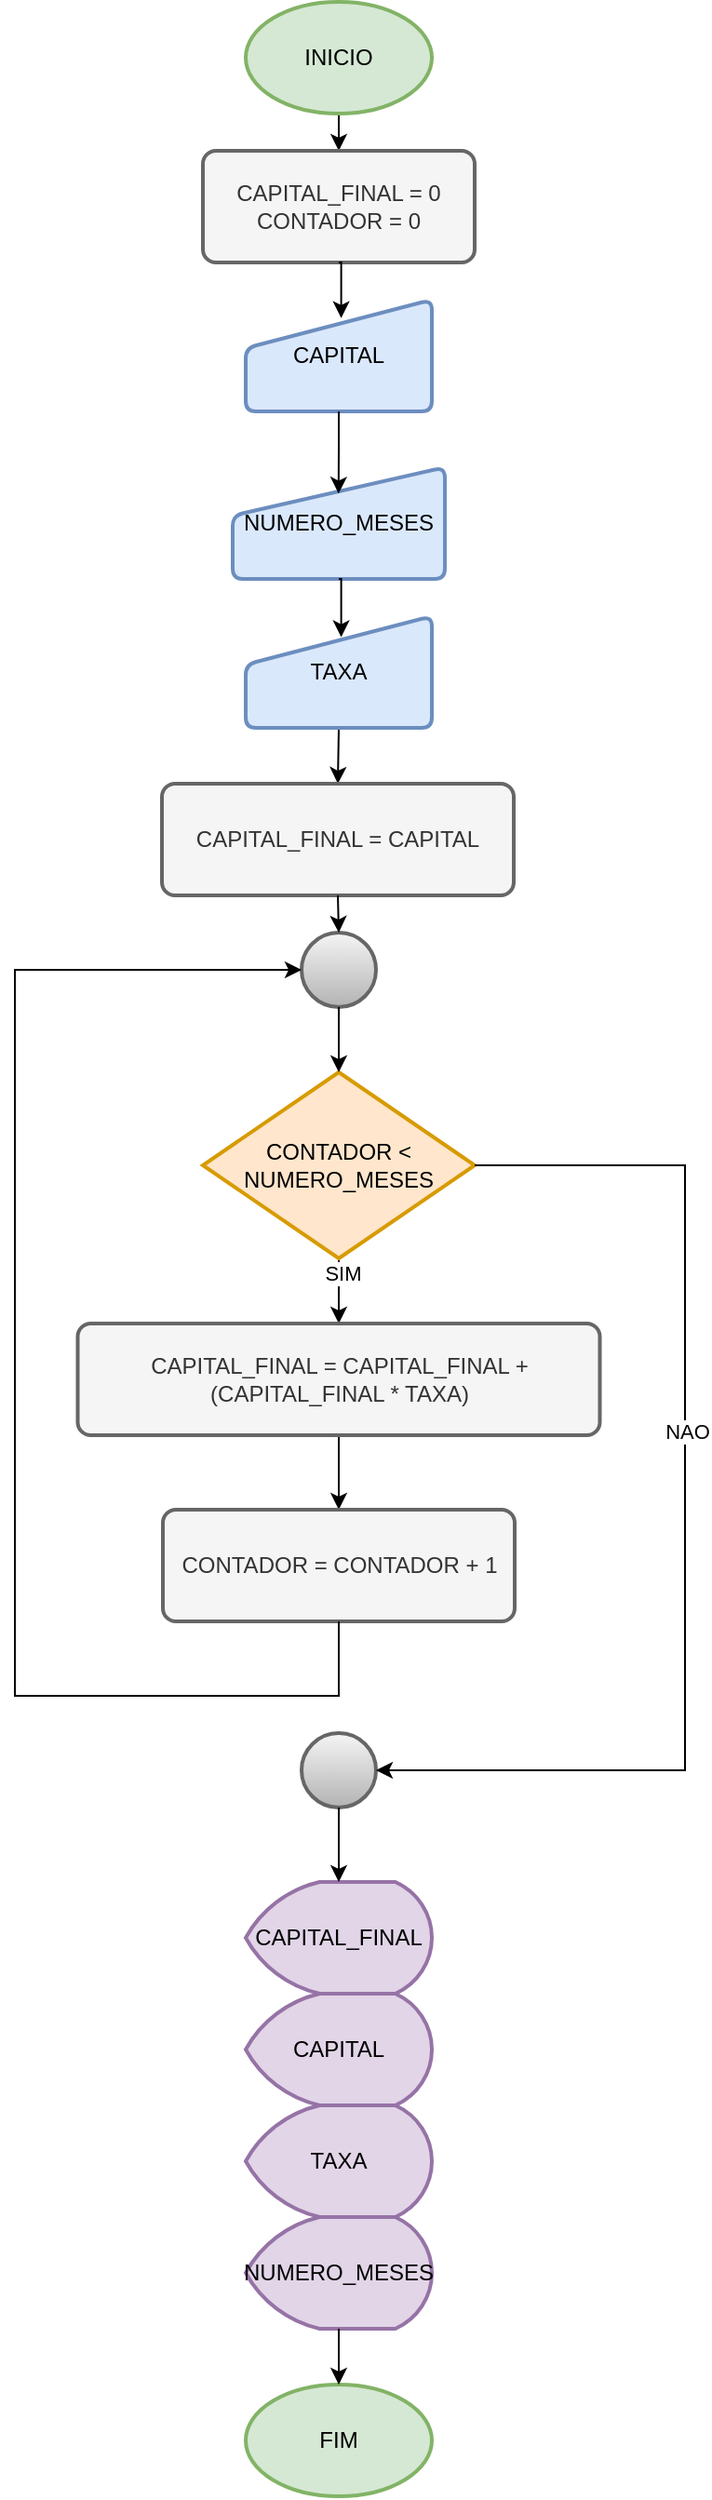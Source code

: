 <mxfile version="26.1.1">
  <diagram name="Página-1" id="w18OzZaFuAAHU_gizczI">
    <mxGraphModel dx="2049" dy="1103" grid="1" gridSize="10" guides="1" tooltips="1" connect="1" arrows="1" fold="1" page="1" pageScale="1" pageWidth="827" pageHeight="1169" math="0" shadow="0">
      <root>
        <mxCell id="0" />
        <mxCell id="1" parent="0" />
        <mxCell id="z6-FgeAmJi8C_G0tSQ6H-28" style="edgeStyle=orthogonalEdgeStyle;rounded=0;orthogonalLoop=1;jettySize=auto;html=1;exitX=0.5;exitY=1;exitDx=0;exitDy=0;exitPerimeter=0;entryX=0.5;entryY=0;entryDx=0;entryDy=0;" edge="1" parent="1" source="z6-FgeAmJi8C_G0tSQ6H-1" target="z6-FgeAmJi8C_G0tSQ6H-3">
          <mxGeometry relative="1" as="geometry" />
        </mxCell>
        <mxCell id="z6-FgeAmJi8C_G0tSQ6H-1" value="&lt;span style=&quot;background-color: transparent; color: light-dark(rgb(0, 0, 0), rgb(255, 255, 255));&quot;&gt;INICIO&lt;/span&gt;" style="strokeWidth=2;html=1;shape=mxgraph.flowchart.start_1;whiteSpace=wrap;fillColor=#d5e8d4;strokeColor=#82b366;" vertex="1" parent="1">
          <mxGeometry x="364" y="10" width="100" height="60" as="geometry" />
        </mxCell>
        <mxCell id="z6-FgeAmJi8C_G0tSQ6H-2" value="FIM" style="strokeWidth=2;html=1;shape=mxgraph.flowchart.start_1;whiteSpace=wrap;fillColor=#d5e8d4;strokeColor=#82b366;" vertex="1" parent="1">
          <mxGeometry x="364" y="1290" width="100" height="60" as="geometry" />
        </mxCell>
        <mxCell id="z6-FgeAmJi8C_G0tSQ6H-3" value="CAPITAL_FINAL = 0&lt;div&gt;CONTADOR = 0&lt;/div&gt;" style="rounded=1;whiteSpace=wrap;html=1;absoluteArcSize=1;arcSize=14;strokeWidth=2;fillColor=#f5f5f5;fontColor=#333333;strokeColor=#666666;" vertex="1" parent="1">
          <mxGeometry x="341" y="90" width="146" height="60" as="geometry" />
        </mxCell>
        <mxCell id="z6-FgeAmJi8C_G0tSQ6H-4" value="CAPITAL" style="html=1;strokeWidth=2;shape=manualInput;whiteSpace=wrap;rounded=1;size=26;arcSize=11;fillColor=#dae8fc;strokeColor=#6c8ebf;" vertex="1" parent="1">
          <mxGeometry x="364" y="170" width="100" height="60" as="geometry" />
        </mxCell>
        <mxCell id="z6-FgeAmJi8C_G0tSQ6H-32" style="edgeStyle=orthogonalEdgeStyle;rounded=0;orthogonalLoop=1;jettySize=auto;html=1;exitX=0.5;exitY=1;exitDx=0;exitDy=0;entryX=0.5;entryY=0;entryDx=0;entryDy=0;" edge="1" parent="1" source="z6-FgeAmJi8C_G0tSQ6H-5" target="z6-FgeAmJi8C_G0tSQ6H-9">
          <mxGeometry relative="1" as="geometry" />
        </mxCell>
        <mxCell id="z6-FgeAmJi8C_G0tSQ6H-5" value="TAXA" style="html=1;strokeWidth=2;shape=manualInput;whiteSpace=wrap;rounded=1;size=26;arcSize=11;fillColor=#dae8fc;strokeColor=#6c8ebf;" vertex="1" parent="1">
          <mxGeometry x="364" y="340" width="100" height="60" as="geometry" />
        </mxCell>
        <mxCell id="z6-FgeAmJi8C_G0tSQ6H-6" value="NUMERO_MESES" style="html=1;strokeWidth=2;shape=manualInput;whiteSpace=wrap;rounded=1;size=26;arcSize=11;fillColor=#dae8fc;strokeColor=#6c8ebf;" vertex="1" parent="1">
          <mxGeometry x="357" y="260" width="114" height="60" as="geometry" />
        </mxCell>
        <mxCell id="z6-FgeAmJi8C_G0tSQ6H-9" value="CAPITAL_FINAL = CAPITAL" style="rounded=1;whiteSpace=wrap;html=1;absoluteArcSize=1;arcSize=14;strokeWidth=2;fillColor=#f5f5f5;fontColor=#333333;strokeColor=#666666;" vertex="1" parent="1">
          <mxGeometry x="319" y="430" width="189" height="60" as="geometry" />
        </mxCell>
        <mxCell id="z6-FgeAmJi8C_G0tSQ6H-10" value="" style="strokeWidth=2;html=1;shape=mxgraph.flowchart.start_2;whiteSpace=wrap;fillColor=#f5f5f5;gradientColor=#b3b3b3;strokeColor=#666666;" vertex="1" parent="1">
          <mxGeometry x="394" y="510" width="40" height="40" as="geometry" />
        </mxCell>
        <mxCell id="z6-FgeAmJi8C_G0tSQ6H-15" style="edgeStyle=orthogonalEdgeStyle;rounded=0;orthogonalLoop=1;jettySize=auto;html=1;exitX=0.5;exitY=1;exitDx=0;exitDy=0;exitPerimeter=0;entryX=0.5;entryY=0;entryDx=0;entryDy=0;" edge="1" parent="1" source="z6-FgeAmJi8C_G0tSQ6H-11" target="z6-FgeAmJi8C_G0tSQ6H-12">
          <mxGeometry relative="1" as="geometry" />
        </mxCell>
        <mxCell id="z6-FgeAmJi8C_G0tSQ6H-18" value="SIM" style="edgeLabel;html=1;align=center;verticalAlign=middle;resizable=0;points=[];" vertex="1" connectable="0" parent="z6-FgeAmJi8C_G0tSQ6H-15">
          <mxGeometry x="-0.543" y="2" relative="1" as="geometry">
            <mxPoint as="offset" />
          </mxGeometry>
        </mxCell>
        <mxCell id="z6-FgeAmJi8C_G0tSQ6H-11" value="CONTADOR &amp;lt; NUMERO_MESES" style="strokeWidth=2;html=1;shape=mxgraph.flowchart.decision;whiteSpace=wrap;fillColor=#ffe6cc;strokeColor=#d79b00;" vertex="1" parent="1">
          <mxGeometry x="341" y="585" width="146" height="100" as="geometry" />
        </mxCell>
        <mxCell id="z6-FgeAmJi8C_G0tSQ6H-16" style="edgeStyle=orthogonalEdgeStyle;rounded=0;orthogonalLoop=1;jettySize=auto;html=1;exitX=0.5;exitY=1;exitDx=0;exitDy=0;entryX=0.5;entryY=0;entryDx=0;entryDy=0;" edge="1" parent="1" source="z6-FgeAmJi8C_G0tSQ6H-12" target="z6-FgeAmJi8C_G0tSQ6H-13">
          <mxGeometry relative="1" as="geometry" />
        </mxCell>
        <mxCell id="z6-FgeAmJi8C_G0tSQ6H-12" value="CAPITAL_FINAL = CAPITAL_FINAL + (CAPITAL_FINAL * TAXA)" style="rounded=1;whiteSpace=wrap;html=1;absoluteArcSize=1;arcSize=14;strokeWidth=2;fillColor=#f5f5f5;fontColor=#333333;strokeColor=#666666;" vertex="1" parent="1">
          <mxGeometry x="273.75" y="720" width="280.5" height="60" as="geometry" />
        </mxCell>
        <mxCell id="z6-FgeAmJi8C_G0tSQ6H-13" value="&lt;div&gt;CONTADOR = CONTADOR + 1&lt;/div&gt;" style="rounded=1;whiteSpace=wrap;html=1;absoluteArcSize=1;arcSize=14;strokeWidth=2;fillColor=#f5f5f5;fontColor=#333333;strokeColor=#666666;" vertex="1" parent="1">
          <mxGeometry x="319.5" y="820" width="189" height="60" as="geometry" />
        </mxCell>
        <mxCell id="z6-FgeAmJi8C_G0tSQ6H-14" style="edgeStyle=orthogonalEdgeStyle;rounded=0;orthogonalLoop=1;jettySize=auto;html=1;exitX=0.5;exitY=1;exitDx=0;exitDy=0;exitPerimeter=0;entryX=0.5;entryY=0;entryDx=0;entryDy=0;entryPerimeter=0;" edge="1" parent="1" source="z6-FgeAmJi8C_G0tSQ6H-10" target="z6-FgeAmJi8C_G0tSQ6H-11">
          <mxGeometry relative="1" as="geometry" />
        </mxCell>
        <mxCell id="z6-FgeAmJi8C_G0tSQ6H-17" style="edgeStyle=orthogonalEdgeStyle;rounded=0;orthogonalLoop=1;jettySize=auto;html=1;exitX=0.5;exitY=1;exitDx=0;exitDy=0;entryX=0;entryY=0.5;entryDx=0;entryDy=0;entryPerimeter=0;" edge="1" parent="1" source="z6-FgeAmJi8C_G0tSQ6H-13" target="z6-FgeAmJi8C_G0tSQ6H-10">
          <mxGeometry relative="1" as="geometry">
            <Array as="points">
              <mxPoint x="414" y="920" />
              <mxPoint x="240" y="920" />
              <mxPoint x="240" y="530" />
            </Array>
          </mxGeometry>
        </mxCell>
        <mxCell id="z6-FgeAmJi8C_G0tSQ6H-19" value="CAPITAL_FINAL" style="strokeWidth=2;html=1;shape=mxgraph.flowchart.display;whiteSpace=wrap;fillColor=#e1d5e7;strokeColor=#9673a6;" vertex="1" parent="1">
          <mxGeometry x="364" y="1020" width="100" height="60" as="geometry" />
        </mxCell>
        <mxCell id="z6-FgeAmJi8C_G0tSQ6H-20" value="NUMERO_MESES" style="strokeWidth=2;html=1;shape=mxgraph.flowchart.display;whiteSpace=wrap;fillColor=#e1d5e7;strokeColor=#9673a6;" vertex="1" parent="1">
          <mxGeometry x="364" y="1200" width="100" height="60" as="geometry" />
        </mxCell>
        <mxCell id="z6-FgeAmJi8C_G0tSQ6H-21" value="TAXA" style="strokeWidth=2;html=1;shape=mxgraph.flowchart.display;whiteSpace=wrap;fillColor=#e1d5e7;strokeColor=#9673a6;" vertex="1" parent="1">
          <mxGeometry x="364" y="1140" width="100" height="60" as="geometry" />
        </mxCell>
        <mxCell id="z6-FgeAmJi8C_G0tSQ6H-22" value="CAPITAL" style="strokeWidth=2;html=1;shape=mxgraph.flowchart.display;whiteSpace=wrap;fillColor=#e1d5e7;strokeColor=#9673a6;" vertex="1" parent="1">
          <mxGeometry x="364" y="1080" width="100" height="60" as="geometry" />
        </mxCell>
        <mxCell id="z6-FgeAmJi8C_G0tSQ6H-23" value="" style="strokeWidth=2;html=1;shape=mxgraph.flowchart.start_2;whiteSpace=wrap;fillColor=#f5f5f5;gradientColor=#b3b3b3;strokeColor=#666666;" vertex="1" parent="1">
          <mxGeometry x="394" y="940" width="40" height="40" as="geometry" />
        </mxCell>
        <mxCell id="z6-FgeAmJi8C_G0tSQ6H-24" style="edgeStyle=orthogonalEdgeStyle;rounded=0;orthogonalLoop=1;jettySize=auto;html=1;exitX=1;exitY=0.5;exitDx=0;exitDy=0;exitPerimeter=0;entryX=1;entryY=0.5;entryDx=0;entryDy=0;entryPerimeter=0;" edge="1" parent="1" source="z6-FgeAmJi8C_G0tSQ6H-11" target="z6-FgeAmJi8C_G0tSQ6H-23">
          <mxGeometry relative="1" as="geometry">
            <Array as="points">
              <mxPoint x="600" y="635" />
              <mxPoint x="600" y="960" />
            </Array>
          </mxGeometry>
        </mxCell>
        <mxCell id="z6-FgeAmJi8C_G0tSQ6H-25" value="NAO" style="edgeLabel;html=1;align=center;verticalAlign=middle;resizable=0;points=[];" vertex="1" connectable="0" parent="z6-FgeAmJi8C_G0tSQ6H-24">
          <mxGeometry x="-0.152" y="1" relative="1" as="geometry">
            <mxPoint as="offset" />
          </mxGeometry>
        </mxCell>
        <mxCell id="z6-FgeAmJi8C_G0tSQ6H-26" style="edgeStyle=orthogonalEdgeStyle;rounded=0;orthogonalLoop=1;jettySize=auto;html=1;exitX=0.5;exitY=1;exitDx=0;exitDy=0;exitPerimeter=0;entryX=0.5;entryY=0;entryDx=0;entryDy=0;entryPerimeter=0;" edge="1" parent="1" source="z6-FgeAmJi8C_G0tSQ6H-23" target="z6-FgeAmJi8C_G0tSQ6H-19">
          <mxGeometry relative="1" as="geometry" />
        </mxCell>
        <mxCell id="z6-FgeAmJi8C_G0tSQ6H-27" style="edgeStyle=orthogonalEdgeStyle;rounded=0;orthogonalLoop=1;jettySize=auto;html=1;exitX=0.5;exitY=1;exitDx=0;exitDy=0;exitPerimeter=0;entryX=0.5;entryY=0;entryDx=0;entryDy=0;entryPerimeter=0;" edge="1" parent="1" source="z6-FgeAmJi8C_G0tSQ6H-20" target="z6-FgeAmJi8C_G0tSQ6H-2">
          <mxGeometry relative="1" as="geometry" />
        </mxCell>
        <mxCell id="z6-FgeAmJi8C_G0tSQ6H-29" style="edgeStyle=orthogonalEdgeStyle;rounded=0;orthogonalLoop=1;jettySize=auto;html=1;exitX=0.5;exitY=1;exitDx=0;exitDy=0;entryX=0.513;entryY=0.164;entryDx=0;entryDy=0;entryPerimeter=0;" edge="1" parent="1" source="z6-FgeAmJi8C_G0tSQ6H-3" target="z6-FgeAmJi8C_G0tSQ6H-4">
          <mxGeometry relative="1" as="geometry" />
        </mxCell>
        <mxCell id="z6-FgeAmJi8C_G0tSQ6H-30" style="edgeStyle=orthogonalEdgeStyle;rounded=0;orthogonalLoop=1;jettySize=auto;html=1;exitX=0.5;exitY=1;exitDx=0;exitDy=0;entryX=0.499;entryY=0.236;entryDx=0;entryDy=0;entryPerimeter=0;" edge="1" parent="1" source="z6-FgeAmJi8C_G0tSQ6H-4" target="z6-FgeAmJi8C_G0tSQ6H-6">
          <mxGeometry relative="1" as="geometry" />
        </mxCell>
        <mxCell id="z6-FgeAmJi8C_G0tSQ6H-31" style="edgeStyle=orthogonalEdgeStyle;rounded=0;orthogonalLoop=1;jettySize=auto;html=1;exitX=0.5;exitY=1;exitDx=0;exitDy=0;entryX=0.513;entryY=0.188;entryDx=0;entryDy=0;entryPerimeter=0;" edge="1" parent="1" source="z6-FgeAmJi8C_G0tSQ6H-6" target="z6-FgeAmJi8C_G0tSQ6H-5">
          <mxGeometry relative="1" as="geometry" />
        </mxCell>
        <mxCell id="z6-FgeAmJi8C_G0tSQ6H-33" style="edgeStyle=orthogonalEdgeStyle;rounded=0;orthogonalLoop=1;jettySize=auto;html=1;exitX=0.5;exitY=1;exitDx=0;exitDy=0;entryX=0.5;entryY=0;entryDx=0;entryDy=0;entryPerimeter=0;" edge="1" parent="1" source="z6-FgeAmJi8C_G0tSQ6H-9" target="z6-FgeAmJi8C_G0tSQ6H-10">
          <mxGeometry relative="1" as="geometry" />
        </mxCell>
      </root>
    </mxGraphModel>
  </diagram>
</mxfile>
